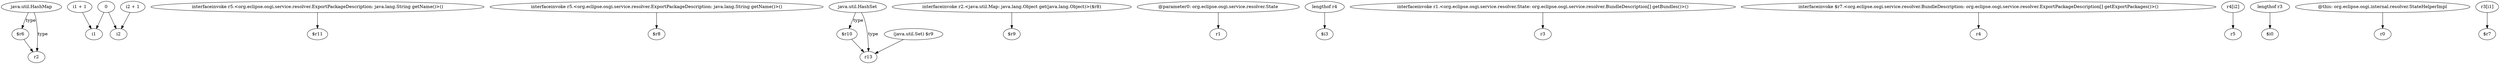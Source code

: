 digraph g {
0[label="$r6"]
1[label="r2"]
0->1[label=""]
2[label="i1 + 1"]
3[label="i1"]
2->3[label=""]
4[label="interfaceinvoke r5.<org.eclipse.osgi.service.resolver.ExportPackageDescription: java.lang.String getName()>()"]
5[label="$r11"]
4->5[label=""]
6[label="interfaceinvoke r5.<org.eclipse.osgi.service.resolver.ExportPackageDescription: java.lang.String getName()>()"]
7[label="$r8"]
6->7[label=""]
8[label="java.util.HashSet"]
9[label="$r10"]
8->9[label="type"]
10[label="0"]
11[label="i2"]
10->11[label=""]
12[label="i2 + 1"]
12->11[label=""]
13[label="r13"]
9->13[label=""]
14[label="interfaceinvoke r2.<java.util.Map: java.lang.Object get(java.lang.Object)>($r8)"]
15[label="$r9"]
14->15[label=""]
16[label="(java.util.Set) $r9"]
16->13[label=""]
17[label="@parameter0: org.eclipse.osgi.service.resolver.State"]
18[label="r1"]
17->18[label=""]
19[label="java.util.HashMap"]
19->1[label="type"]
20[label="lengthof r4"]
21[label="$i3"]
20->21[label=""]
22[label="interfaceinvoke r1.<org.eclipse.osgi.service.resolver.State: org.eclipse.osgi.service.resolver.BundleDescription[] getBundles()>()"]
23[label="r3"]
22->23[label=""]
10->3[label=""]
19->0[label="type"]
24[label="interfaceinvoke $r7.<org.eclipse.osgi.service.resolver.BundleDescription: org.eclipse.osgi.service.resolver.ExportPackageDescription[] getExportPackages()>()"]
25[label="r4"]
24->25[label=""]
26[label="r4[i2]"]
27[label="r5"]
26->27[label=""]
28[label="lengthof r3"]
29[label="$i0"]
28->29[label=""]
30[label="@this: org.eclipse.osgi.internal.resolver.StateHelperImpl"]
31[label="r0"]
30->31[label=""]
32[label="r3[i1]"]
33[label="$r7"]
32->33[label=""]
8->13[label="type"]
}